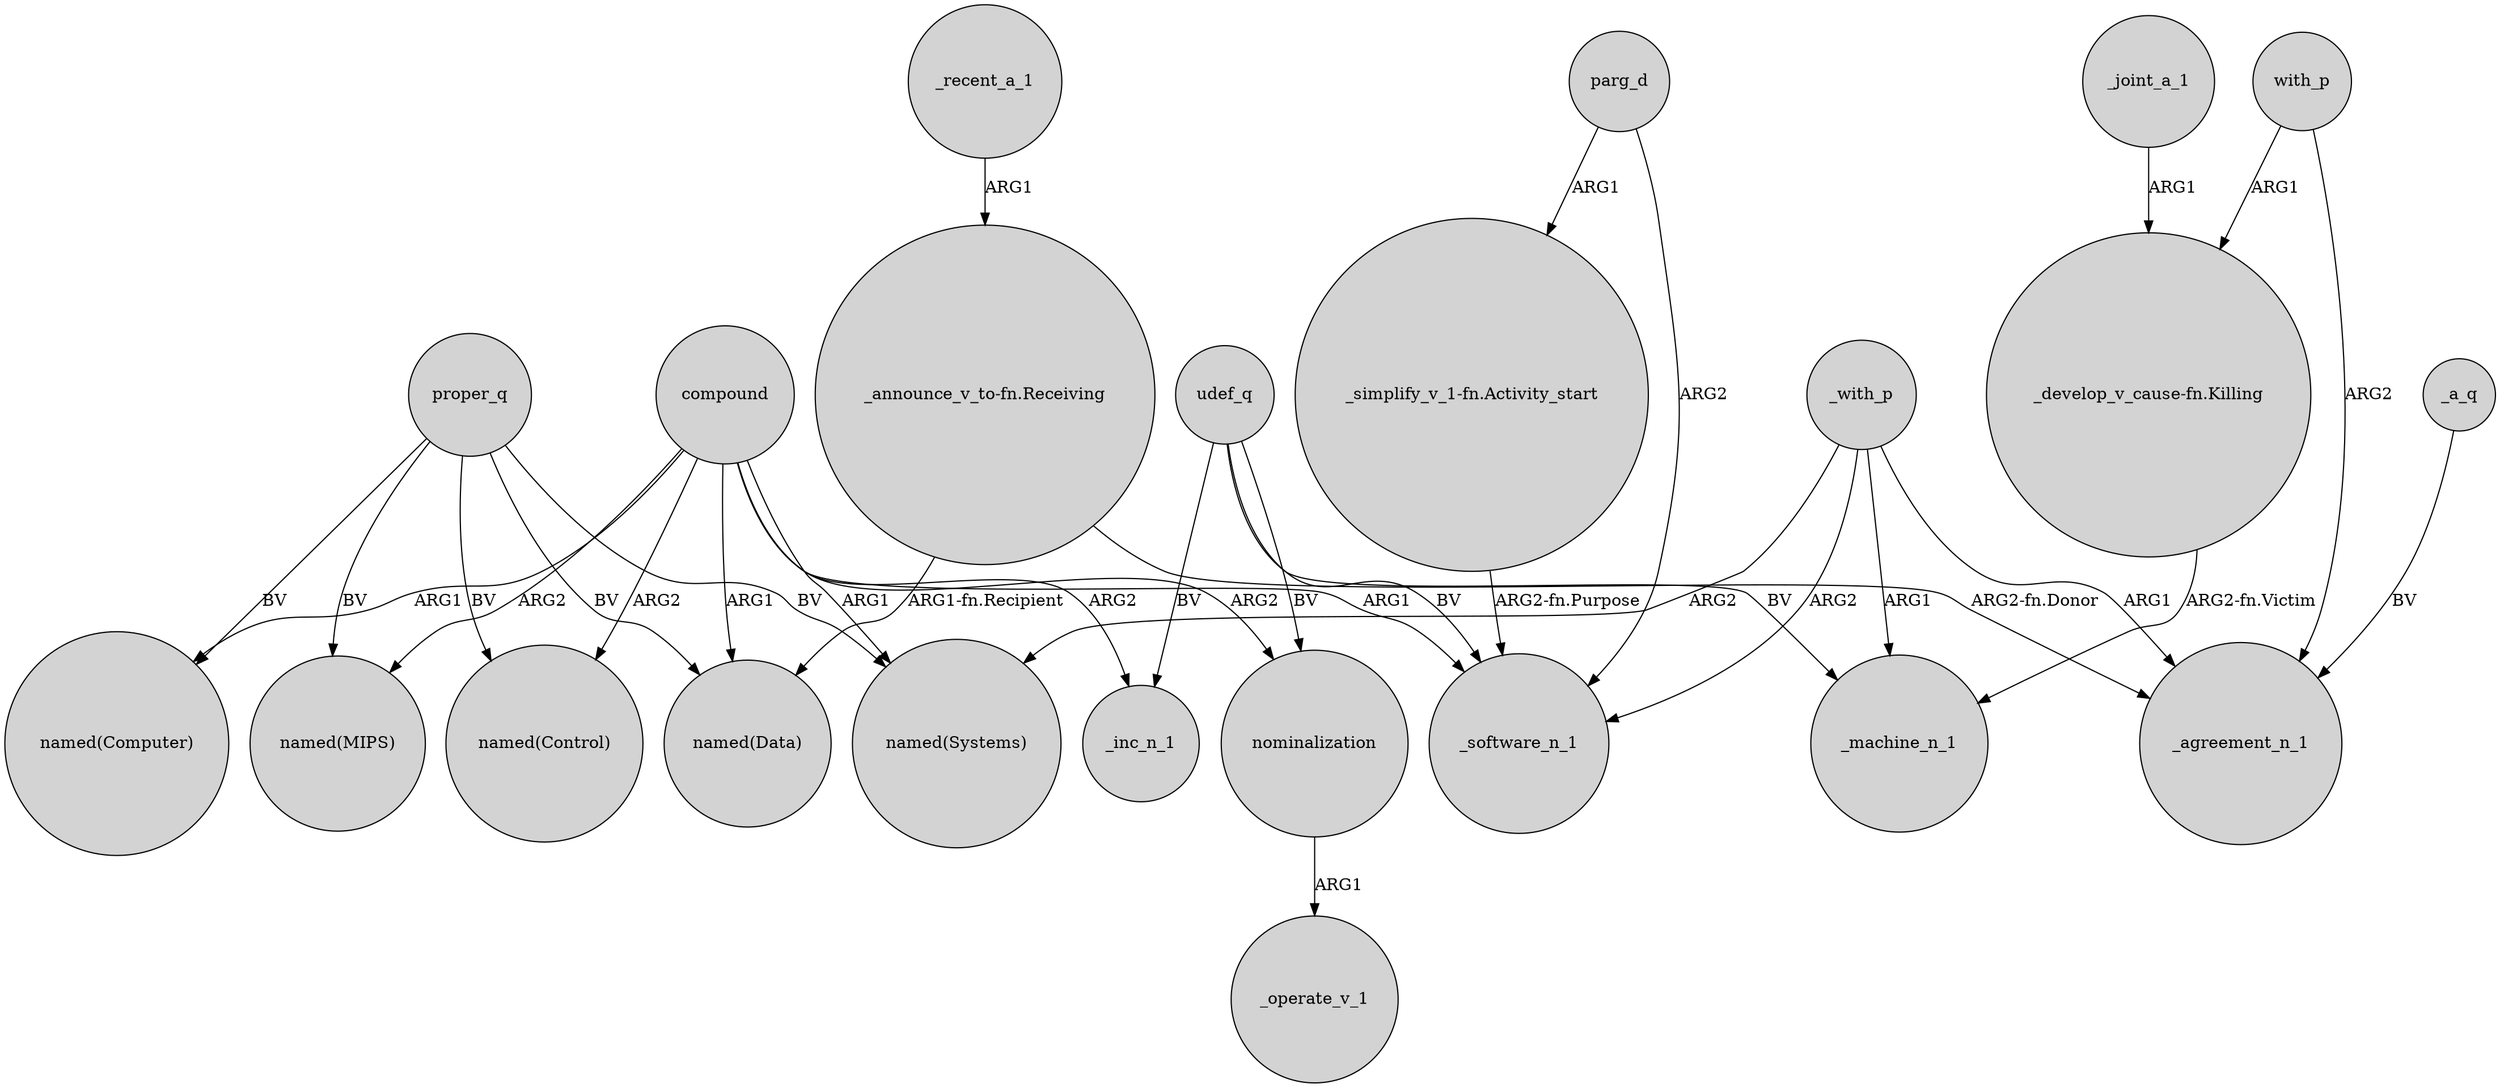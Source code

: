 digraph {
	node [shape=circle style=filled]
	proper_q -> "named(Control)" [label=BV]
	compound -> "named(Computer)" [label=ARG1]
	compound -> "named(MIPS)" [label=ARG2]
	"_simplify_v_1-fn.Activity_start" -> _software_n_1 [label="ARG2-fn.Purpose"]
	compound -> "named(Control)" [label=ARG2]
	"_announce_v_to-fn.Receiving" -> _agreement_n_1 [label="ARG2-fn.Donor"]
	parg_d -> _software_n_1 [label=ARG2]
	proper_q -> "named(Computer)" [label=BV]
	with_p -> _agreement_n_1 [label=ARG2]
	udef_q -> nominalization [label=BV]
	nominalization -> _operate_v_1 [label=ARG1]
	proper_q -> "named(Data)" [label=BV]
	compound -> "named(Data)" [label=ARG1]
	compound -> nominalization [label=ARG2]
	udef_q -> _inc_n_1 [label=BV]
	_recent_a_1 -> "_announce_v_to-fn.Receiving" [label=ARG1]
	"_develop_v_cause-fn.Killing" -> _machine_n_1 [label="ARG2-fn.Victim"]
	with_p -> "_develop_v_cause-fn.Killing" [label=ARG1]
	compound -> _inc_n_1 [label=ARG2]
	proper_q -> "named(Systems)" [label=BV]
	udef_q -> _machine_n_1 [label=BV]
	compound -> "named(Systems)" [label=ARG1]
	_a_q -> _agreement_n_1 [label=BV]
	compound -> _software_n_1 [label=ARG1]
	"_announce_v_to-fn.Receiving" -> "named(Data)" [label="ARG1-fn.Recipient"]
	proper_q -> "named(MIPS)" [label=BV]
	_joint_a_1 -> "_develop_v_cause-fn.Killing" [label=ARG1]
	udef_q -> _software_n_1 [label=BV]
	_with_p -> _software_n_1 [label=ARG2]
	_with_p -> _machine_n_1 [label=ARG1]
	parg_d -> "_simplify_v_1-fn.Activity_start" [label=ARG1]
	_with_p -> "named(Systems)" [label=ARG2]
	_with_p -> _agreement_n_1 [label=ARG1]
}
